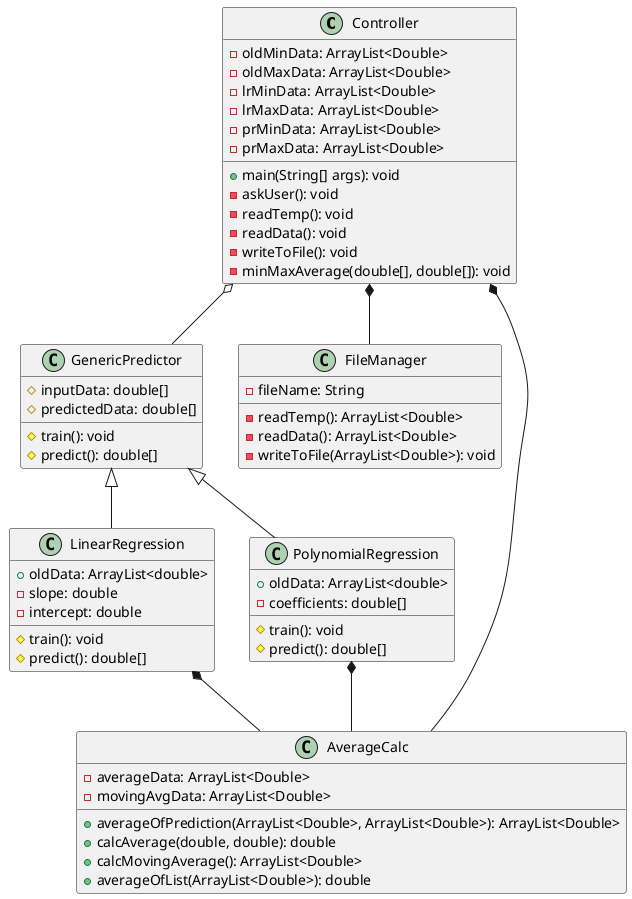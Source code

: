 @startuml "Prediction Model"

class Controller {
    -oldMinData: ArrayList<Double>
    -oldMaxData: ArrayList<Double>
    -lrMinData: ArrayList<Double>
    -lrMaxData: ArrayList<Double>
    -prMinData: ArrayList<Double>
    -prMaxData: ArrayList<Double>
    +main(String[] args): void
    -askUser(): void
    -readTemp(): void
    -readData(): void
    -writeToFile(): void
    -minMaxAverage(double[], double[]): void
}

class GenericPredictor {
    #inputData: double[]
    #predictedData: double[]
    #train(): void
    #predict(): double[]
}
class LinearRegression extends GenericPredictor {
    +oldData: ArrayList<double>
    -slope: double
    -intercept: double
    #train(): void 
    #predict(): double[]
}

class PolynomialRegression extends GenericPredictor {
    +oldData: ArrayList<double>
    -coefficients: double[]
    #train(): void 
    #predict(): double[]
}
class FileManager {
    -fileName: String
    -readTemp(): ArrayList<Double>
    -readData(): ArrayList<Double>
    -writeToFile(ArrayList<Double>): void
}

class AverageCalc  {
    -averageData: ArrayList<Double>
    -movingAvgData: ArrayList<Double>
    +averageOfPrediction(ArrayList<Double>, ArrayList<Double>): ArrayList<Double>
    +calcAverage(double, double): double
    +calcMovingAverage(): ArrayList<Double>
    +averageOfList(ArrayList<Double>): double
}

Controller *-- FileManager
Controller o-- GenericPredictor
Controller *-- AverageCalc
PolynomialRegression *-- AverageCalc
LinearRegression *-- AverageCalc

@enduml